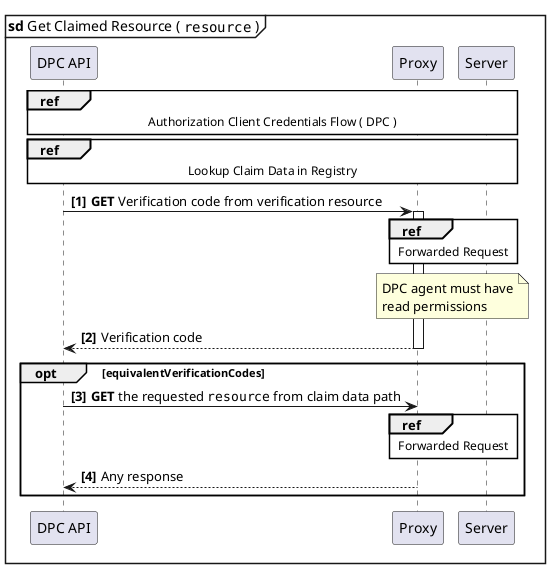 @startuml
'https://plantuml.com/sequence-diagram

skinparam sequenceReferenceBackgroundColor white

mainframe **sd** Get Claimed Resource ( ""resource"" )
autonumber 1 1 "<b>[0]"

participant "DPC API" as DPC_API
participant "Proxy" as Proxy
participant "Server" as Server

ref over DPC_API,Proxy,Server           : Authorization Client Credentials Flow ( DPC )
ref over DPC_API,Proxy,Server           : Lookup Claim Data in Registry


DPC_API     ->  Proxy                ++  : **GET** Verification code from verification resource
ref over Proxy, Server                  : Forwarded Request
note over Proxy, Server
DPC agent must have
read permissions
end note
DPC_API     <-- Proxy                --  : Verification code

opt equivalentVerificationCodes
DPC_API     ->  Proxy                 : **GET** the requested ""resource"" from claim data path
ref over Proxy, Server                  : Forwarded Request
DPC_API     <-- Proxy                 : Any response
end
@enduml